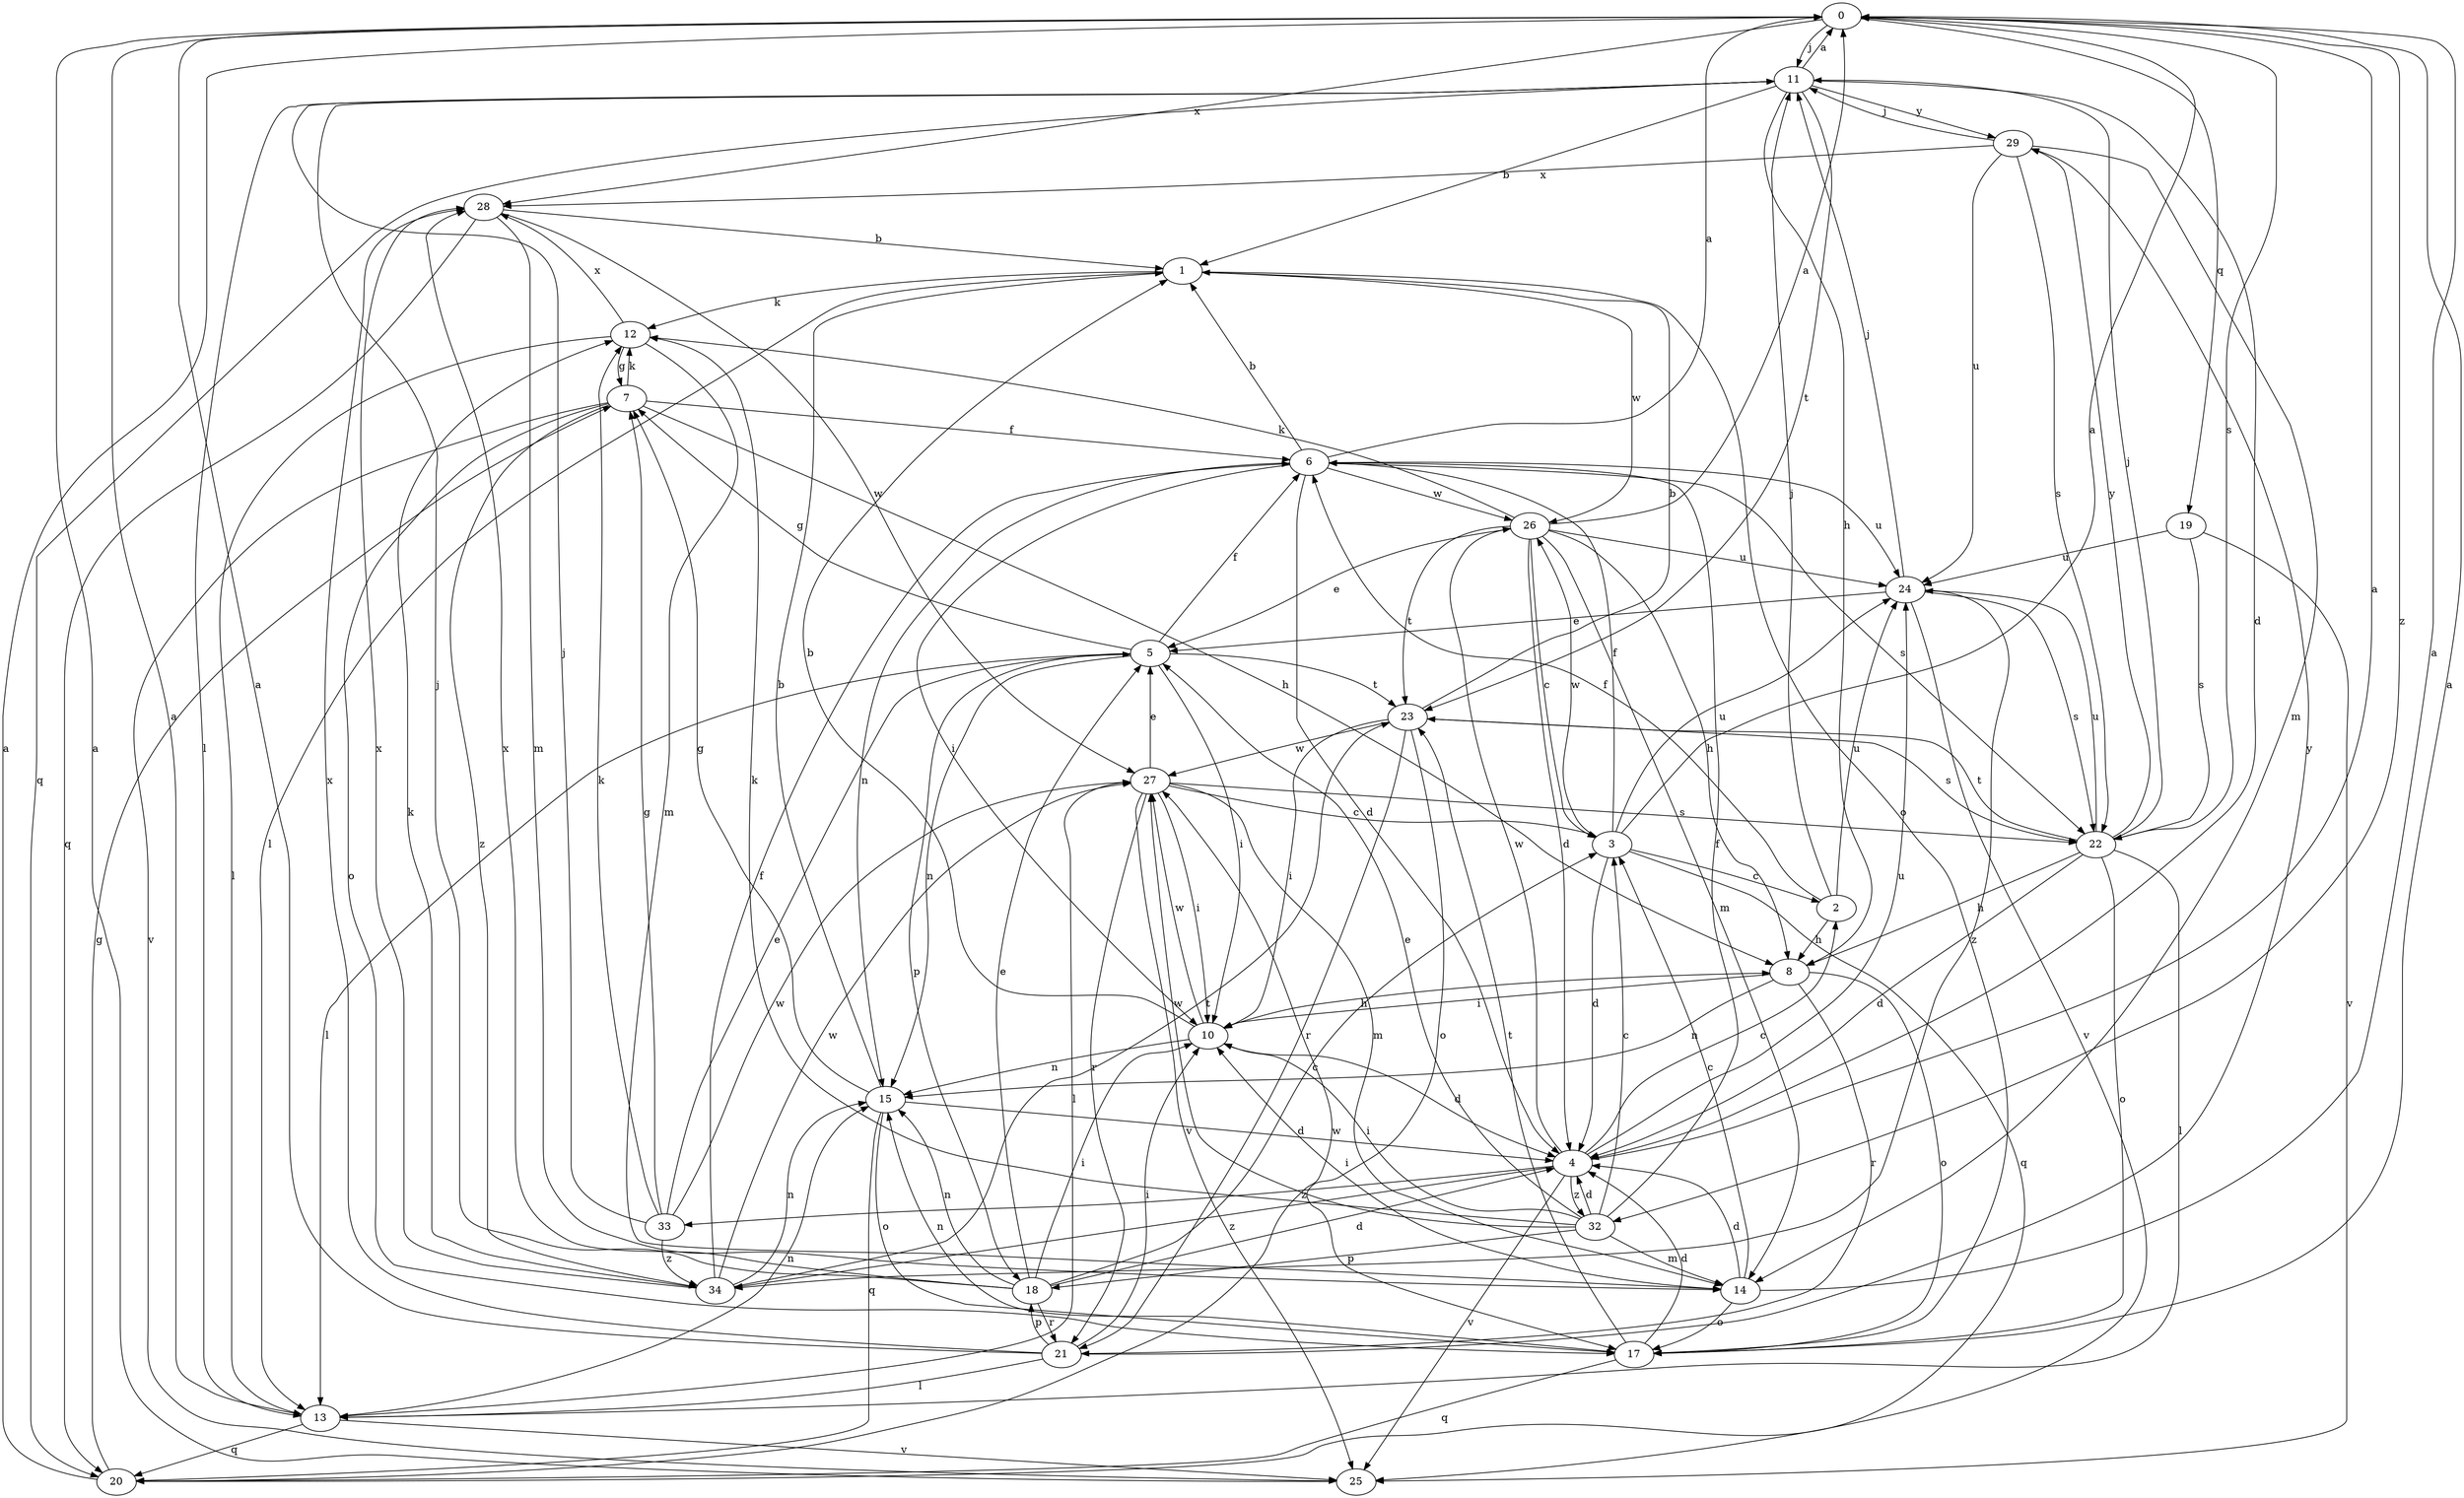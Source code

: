 strict digraph  {
0;
1;
2;
3;
4;
5;
6;
7;
8;
10;
11;
12;
13;
14;
15;
17;
18;
19;
20;
21;
22;
23;
24;
25;
26;
27;
28;
29;
32;
33;
34;
0 -> 11  [label=j];
0 -> 19  [label=q];
0 -> 22  [label=s];
0 -> 28  [label=x];
0 -> 32  [label=z];
1 -> 12  [label=k];
1 -> 13  [label=l];
1 -> 17  [label=o];
1 -> 26  [label=w];
2 -> 6  [label=f];
2 -> 8  [label=h];
2 -> 11  [label=j];
2 -> 24  [label=u];
3 -> 0  [label=a];
3 -> 2  [label=c];
3 -> 4  [label=d];
3 -> 6  [label=f];
3 -> 20  [label=q];
3 -> 24  [label=u];
3 -> 26  [label=w];
4 -> 0  [label=a];
4 -> 2  [label=c];
4 -> 24  [label=u];
4 -> 25  [label=v];
4 -> 26  [label=w];
4 -> 32  [label=z];
4 -> 33  [label=z];
4 -> 34  [label=z];
5 -> 6  [label=f];
5 -> 7  [label=g];
5 -> 10  [label=i];
5 -> 13  [label=l];
5 -> 15  [label=n];
5 -> 18  [label=p];
5 -> 23  [label=t];
6 -> 0  [label=a];
6 -> 1  [label=b];
6 -> 4  [label=d];
6 -> 10  [label=i];
6 -> 15  [label=n];
6 -> 22  [label=s];
6 -> 24  [label=u];
6 -> 26  [label=w];
7 -> 6  [label=f];
7 -> 8  [label=h];
7 -> 12  [label=k];
7 -> 17  [label=o];
7 -> 25  [label=v];
7 -> 34  [label=z];
8 -> 10  [label=i];
8 -> 15  [label=n];
8 -> 17  [label=o];
8 -> 21  [label=r];
10 -> 1  [label=b];
10 -> 4  [label=d];
10 -> 8  [label=h];
10 -> 15  [label=n];
10 -> 27  [label=w];
11 -> 0  [label=a];
11 -> 1  [label=b];
11 -> 4  [label=d];
11 -> 8  [label=h];
11 -> 13  [label=l];
11 -> 20  [label=q];
11 -> 23  [label=t];
11 -> 29  [label=y];
12 -> 7  [label=g];
12 -> 13  [label=l];
12 -> 14  [label=m];
12 -> 28  [label=x];
13 -> 0  [label=a];
13 -> 15  [label=n];
13 -> 20  [label=q];
13 -> 25  [label=v];
14 -> 0  [label=a];
14 -> 3  [label=c];
14 -> 4  [label=d];
14 -> 10  [label=i];
14 -> 17  [label=o];
15 -> 1  [label=b];
15 -> 4  [label=d];
15 -> 7  [label=g];
15 -> 17  [label=o];
15 -> 20  [label=q];
17 -> 0  [label=a];
17 -> 4  [label=d];
17 -> 15  [label=n];
17 -> 20  [label=q];
17 -> 23  [label=t];
18 -> 3  [label=c];
18 -> 4  [label=d];
18 -> 5  [label=e];
18 -> 10  [label=i];
18 -> 11  [label=j];
18 -> 15  [label=n];
18 -> 21  [label=r];
18 -> 28  [label=x];
19 -> 22  [label=s];
19 -> 24  [label=u];
19 -> 25  [label=v];
20 -> 0  [label=a];
20 -> 7  [label=g];
20 -> 27  [label=w];
21 -> 0  [label=a];
21 -> 10  [label=i];
21 -> 13  [label=l];
21 -> 18  [label=p];
21 -> 28  [label=x];
21 -> 29  [label=y];
22 -> 4  [label=d];
22 -> 8  [label=h];
22 -> 11  [label=j];
22 -> 13  [label=l];
22 -> 17  [label=o];
22 -> 23  [label=t];
22 -> 24  [label=u];
22 -> 29  [label=y];
23 -> 1  [label=b];
23 -> 10  [label=i];
23 -> 17  [label=o];
23 -> 21  [label=r];
23 -> 22  [label=s];
23 -> 27  [label=w];
24 -> 5  [label=e];
24 -> 11  [label=j];
24 -> 22  [label=s];
24 -> 25  [label=v];
24 -> 34  [label=z];
25 -> 0  [label=a];
26 -> 0  [label=a];
26 -> 3  [label=c];
26 -> 4  [label=d];
26 -> 5  [label=e];
26 -> 8  [label=h];
26 -> 12  [label=k];
26 -> 14  [label=m];
26 -> 23  [label=t];
26 -> 24  [label=u];
27 -> 3  [label=c];
27 -> 5  [label=e];
27 -> 10  [label=i];
27 -> 13  [label=l];
27 -> 14  [label=m];
27 -> 21  [label=r];
27 -> 22  [label=s];
27 -> 25  [label=v];
28 -> 1  [label=b];
28 -> 14  [label=m];
28 -> 20  [label=q];
28 -> 27  [label=w];
29 -> 11  [label=j];
29 -> 14  [label=m];
29 -> 22  [label=s];
29 -> 24  [label=u];
29 -> 28  [label=x];
32 -> 3  [label=c];
32 -> 4  [label=d];
32 -> 5  [label=e];
32 -> 6  [label=f];
32 -> 10  [label=i];
32 -> 12  [label=k];
32 -> 14  [label=m];
32 -> 18  [label=p];
32 -> 27  [label=w];
33 -> 5  [label=e];
33 -> 7  [label=g];
33 -> 11  [label=j];
33 -> 12  [label=k];
33 -> 27  [label=w];
33 -> 34  [label=z];
34 -> 6  [label=f];
34 -> 12  [label=k];
34 -> 15  [label=n];
34 -> 23  [label=t];
34 -> 27  [label=w];
34 -> 28  [label=x];
}
